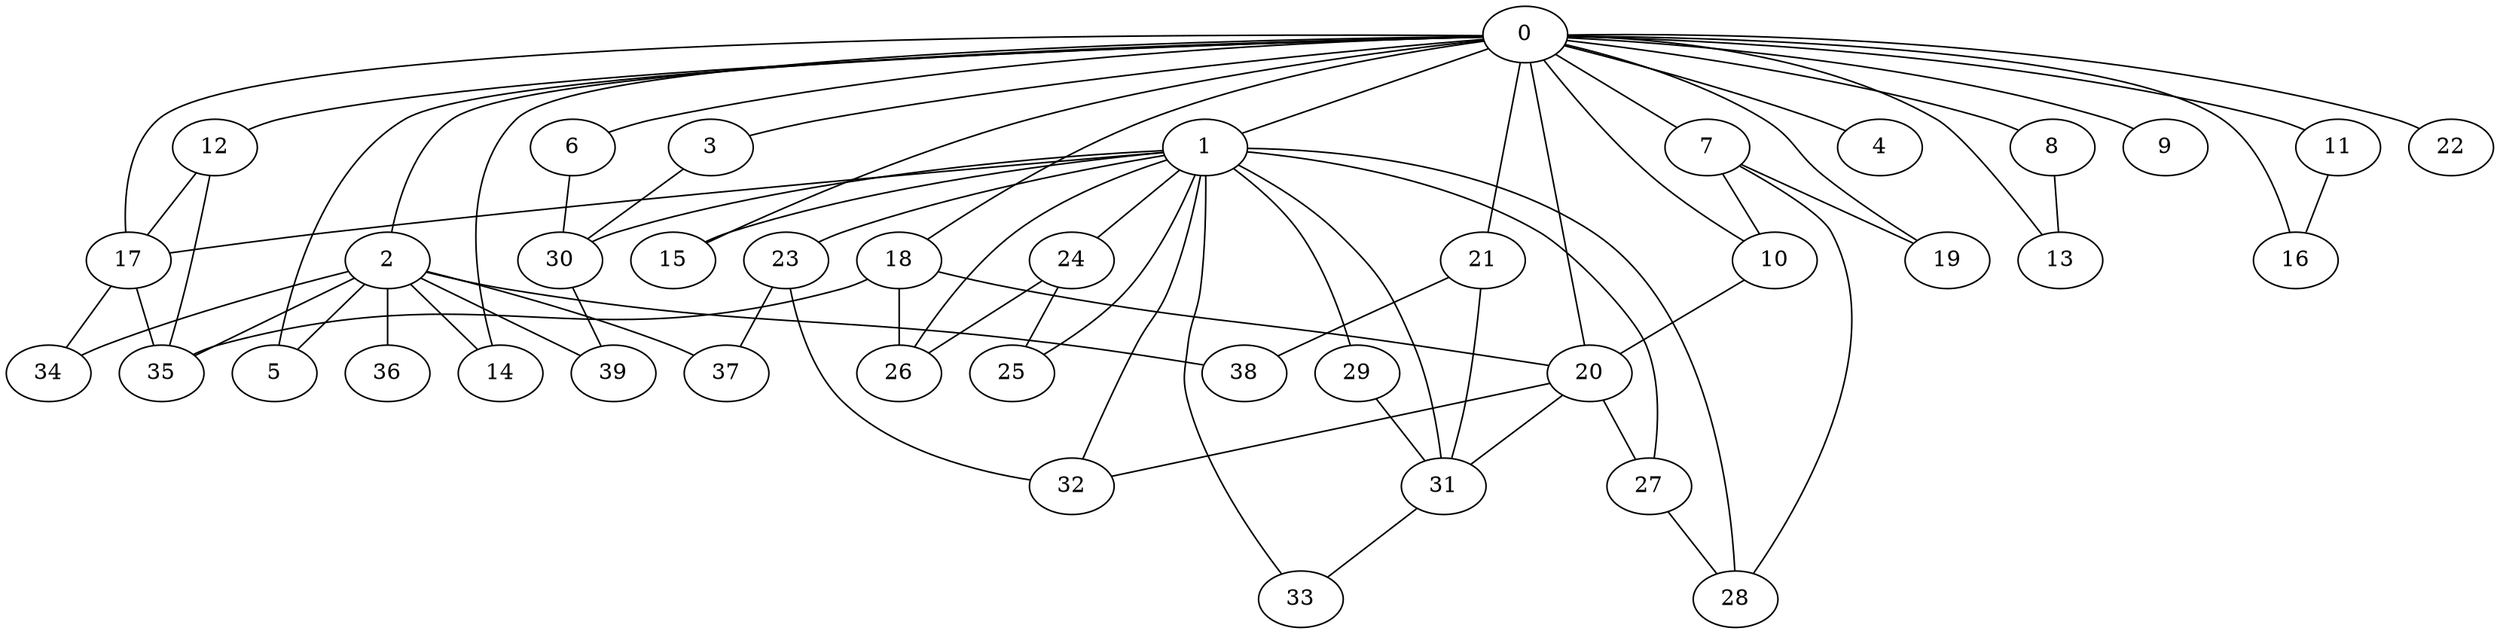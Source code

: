 
graph graphname {
    0 -- 1
0 -- 2
0 -- 3
0 -- 4
0 -- 5
0 -- 6
0 -- 7
0 -- 8
0 -- 9
0 -- 10
0 -- 11
0 -- 12
0 -- 13
0 -- 14
0 -- 15
0 -- 16
0 -- 17
0 -- 18
0 -- 19
0 -- 20
0 -- 21
0 -- 22
1 -- 32
1 -- 33
1 -- 23
1 -- 24
1 -- 25
1 -- 26
1 -- 27
1 -- 28
1 -- 29
1 -- 30
1 -- 31
1 -- 15
1 -- 17
2 -- 34
2 -- 35
2 -- 36
2 -- 37
2 -- 38
2 -- 39
2 -- 5
2 -- 14
3 -- 30
6 -- 30
7 -- 19
7 -- 10
7 -- 28
8 -- 13
10 -- 20
11 -- 16
12 -- 17
12 -- 35
17 -- 34
17 -- 35
18 -- 20
18 -- 35
18 -- 26
20 -- 27
20 -- 31
20 -- 32
21 -- 31
21 -- 38
23 -- 37
23 -- 32
24 -- 26
24 -- 25
27 -- 28
29 -- 31
30 -- 39
31 -- 33

}
